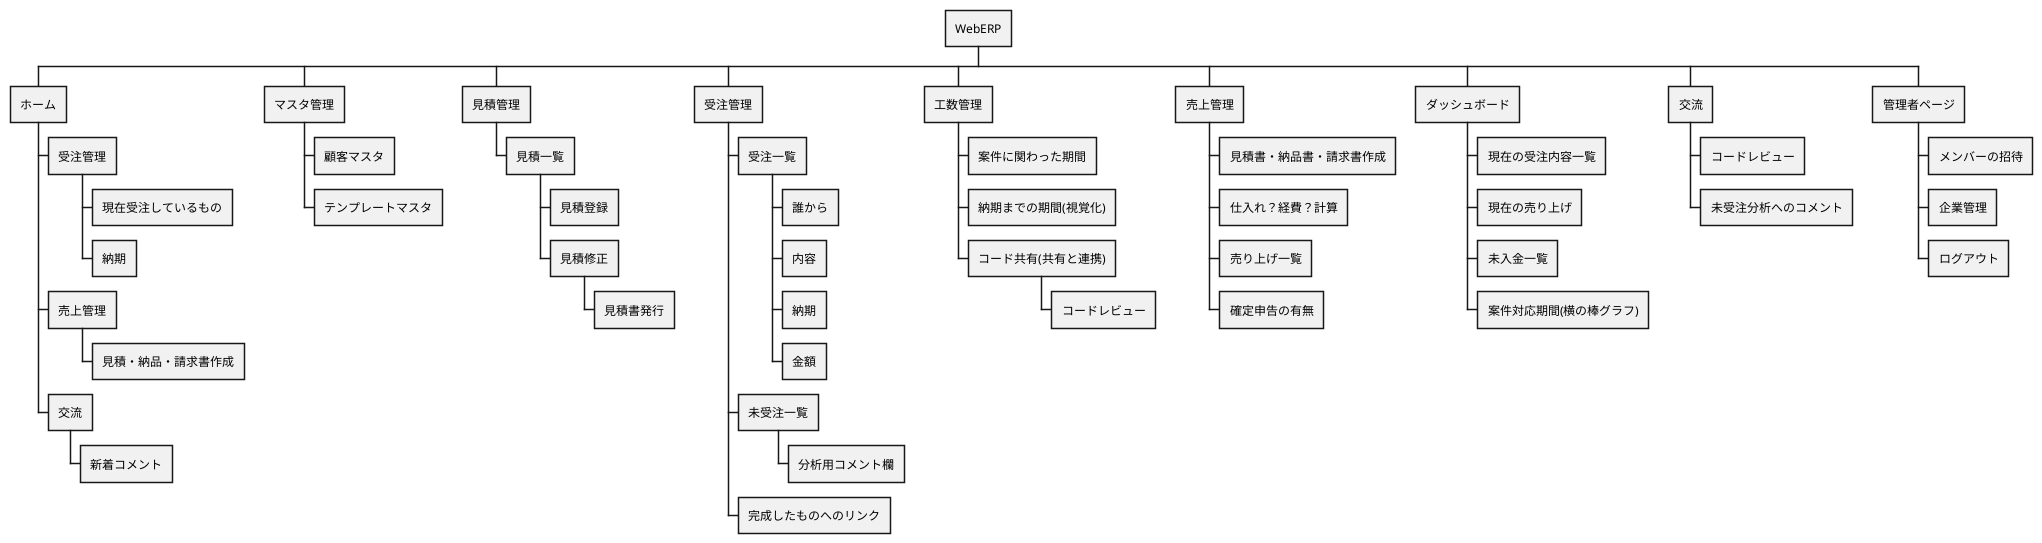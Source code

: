 @startwbs
'https://plantuml.com/wbs-diagram

* WebERP

** ホーム
*** 受注管理
**** 現在受注しているもの
**** 納期
*** 売上管理
**** 見積・納品・請求書作成
*** 交流
**** 新着コメント

** マスタ管理
*** 顧客マスタ
*** テンプレートマスタ

** 見積管理
*** 見積一覧
**** 見積登録
**** 見積修正
***** 見積書発行

** 受注管理
*** 受注一覧
**** 誰から
**** 内容
**** 納期
**** 金額
*** 未受注一覧
**** 分析用コメント欄
*** 完成したものへのリンク

** 工数管理
*** 案件に関わった期間
*** 納期までの期間(視覚化)
*** コード共有(共有と連携)
**** コードレビュー

** 売上管理
*** 見積書・納品書・請求書作成
*** 仕入れ？経費？計算
*** 売り上げ一覧
*** 確定申告の有無

** ダッシュボード
*** 現在の受注内容一覧
*** 現在の売り上げ
*** 未入金一覧
*** 案件対応期間(横の棒グラフ)

** 交流
*** コードレビュー
*** 未受注分析へのコメント

** 管理者ページ
*** メンバーの招待
*** 企業管理
*** ログアウト
@endwbs